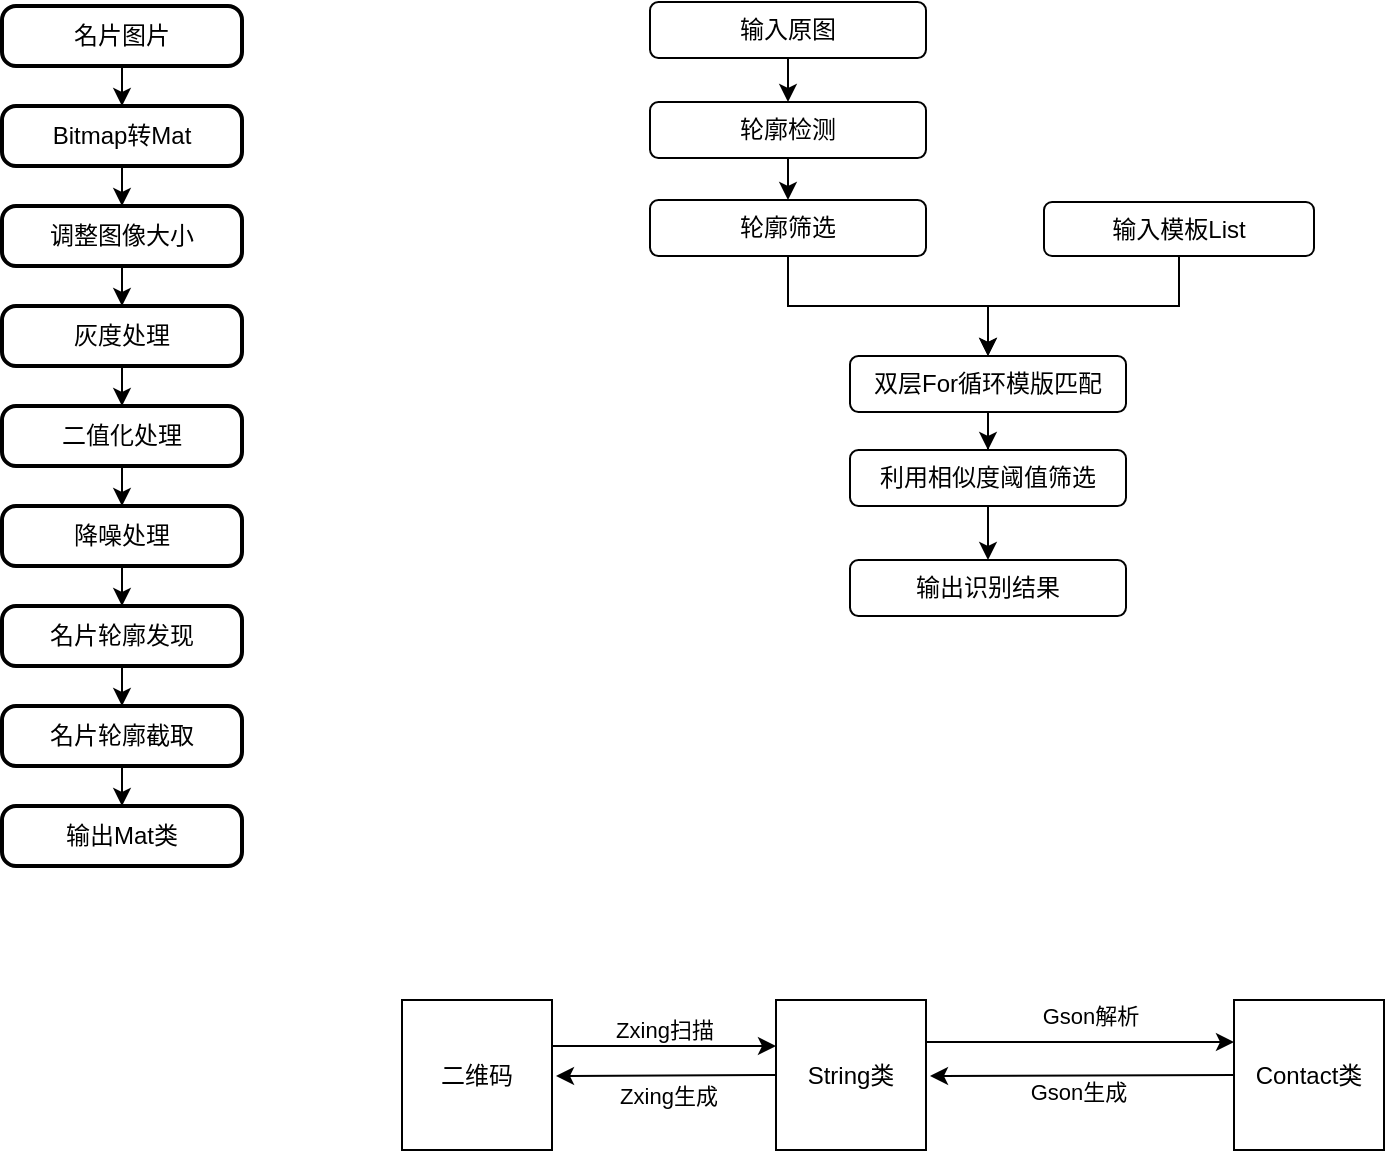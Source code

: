 <mxfile version="14.7.0" type="github">
  <diagram id="0HAefAD60LhWe8abuBd0" name="Page-1">
    <mxGraphModel dx="531" dy="491" grid="0" gridSize="10" guides="1" tooltips="1" connect="1" arrows="1" fold="1" page="1" pageScale="1" pageWidth="850" pageHeight="1100" math="0" shadow="0">
      <root>
        <mxCell id="0" />
        <mxCell id="1" parent="0" />
        <mxCell id="cymc_SP5IKAo6-E4v-Tq-4" value="" style="edgeStyle=orthogonalEdgeStyle;rounded=0;orthogonalLoop=1;jettySize=auto;html=1;" parent="1" source="cymc_SP5IKAo6-E4v-Tq-2" target="cymc_SP5IKAo6-E4v-Tq-3" edge="1">
          <mxGeometry relative="1" as="geometry" />
        </mxCell>
        <mxCell id="cymc_SP5IKAo6-E4v-Tq-2" value="名片图片" style="rounded=1;whiteSpace=wrap;html=1;absoluteArcSize=1;arcSize=14;strokeWidth=2;" parent="1" vertex="1">
          <mxGeometry x="20" y="20" width="120" height="30" as="geometry" />
        </mxCell>
        <mxCell id="cymc_SP5IKAo6-E4v-Tq-6" value="" style="edgeStyle=orthogonalEdgeStyle;rounded=0;orthogonalLoop=1;jettySize=auto;html=1;" parent="1" source="cymc_SP5IKAo6-E4v-Tq-3" target="cymc_SP5IKAo6-E4v-Tq-5" edge="1">
          <mxGeometry relative="1" as="geometry" />
        </mxCell>
        <mxCell id="cymc_SP5IKAo6-E4v-Tq-3" value="Bitmap转Mat" style="rounded=1;whiteSpace=wrap;html=1;absoluteArcSize=1;arcSize=14;strokeWidth=2;" parent="1" vertex="1">
          <mxGeometry x="20" y="70" width="120" height="30" as="geometry" />
        </mxCell>
        <mxCell id="cymc_SP5IKAo6-E4v-Tq-8" value="" style="edgeStyle=orthogonalEdgeStyle;rounded=0;orthogonalLoop=1;jettySize=auto;html=1;" parent="1" source="cymc_SP5IKAo6-E4v-Tq-5" target="cymc_SP5IKAo6-E4v-Tq-7" edge="1">
          <mxGeometry relative="1" as="geometry" />
        </mxCell>
        <mxCell id="cymc_SP5IKAo6-E4v-Tq-5" value="调整图像大小" style="rounded=1;whiteSpace=wrap;html=1;absoluteArcSize=1;arcSize=14;strokeWidth=2;" parent="1" vertex="1">
          <mxGeometry x="20" y="120" width="120" height="30" as="geometry" />
        </mxCell>
        <mxCell id="cymc_SP5IKAo6-E4v-Tq-10" value="" style="edgeStyle=orthogonalEdgeStyle;rounded=0;orthogonalLoop=1;jettySize=auto;html=1;" parent="1" source="cymc_SP5IKAo6-E4v-Tq-7" target="cymc_SP5IKAo6-E4v-Tq-9" edge="1">
          <mxGeometry relative="1" as="geometry" />
        </mxCell>
        <mxCell id="cymc_SP5IKAo6-E4v-Tq-7" value="灰度处理" style="rounded=1;whiteSpace=wrap;html=1;absoluteArcSize=1;arcSize=14;strokeWidth=2;" parent="1" vertex="1">
          <mxGeometry x="20" y="170" width="120" height="30" as="geometry" />
        </mxCell>
        <mxCell id="cymc_SP5IKAo6-E4v-Tq-12" value="" style="edgeStyle=orthogonalEdgeStyle;rounded=0;orthogonalLoop=1;jettySize=auto;html=1;" parent="1" source="cymc_SP5IKAo6-E4v-Tq-9" target="cymc_SP5IKAo6-E4v-Tq-11" edge="1">
          <mxGeometry relative="1" as="geometry" />
        </mxCell>
        <mxCell id="cymc_SP5IKAo6-E4v-Tq-9" value="二值化处理" style="rounded=1;whiteSpace=wrap;html=1;absoluteArcSize=1;arcSize=14;strokeWidth=2;" parent="1" vertex="1">
          <mxGeometry x="20" y="220" width="120" height="30" as="geometry" />
        </mxCell>
        <mxCell id="cymc_SP5IKAo6-E4v-Tq-14" value="" style="edgeStyle=orthogonalEdgeStyle;rounded=0;orthogonalLoop=1;jettySize=auto;html=1;" parent="1" source="cymc_SP5IKAo6-E4v-Tq-11" target="cymc_SP5IKAo6-E4v-Tq-13" edge="1">
          <mxGeometry relative="1" as="geometry" />
        </mxCell>
        <mxCell id="cymc_SP5IKAo6-E4v-Tq-11" value="降噪处理" style="rounded=1;whiteSpace=wrap;html=1;absoluteArcSize=1;arcSize=14;strokeWidth=2;" parent="1" vertex="1">
          <mxGeometry x="20" y="270" width="120" height="30" as="geometry" />
        </mxCell>
        <mxCell id="cymc_SP5IKAo6-E4v-Tq-16" value="" style="edgeStyle=orthogonalEdgeStyle;rounded=0;orthogonalLoop=1;jettySize=auto;html=1;" parent="1" source="cymc_SP5IKAo6-E4v-Tq-13" target="cymc_SP5IKAo6-E4v-Tq-15" edge="1">
          <mxGeometry relative="1" as="geometry" />
        </mxCell>
        <mxCell id="cymc_SP5IKAo6-E4v-Tq-13" value="名片轮廓发现" style="rounded=1;whiteSpace=wrap;html=1;absoluteArcSize=1;arcSize=14;strokeWidth=2;" parent="1" vertex="1">
          <mxGeometry x="20" y="320" width="120" height="30" as="geometry" />
        </mxCell>
        <mxCell id="cymc_SP5IKAo6-E4v-Tq-18" value="" style="edgeStyle=orthogonalEdgeStyle;rounded=0;orthogonalLoop=1;jettySize=auto;html=1;" parent="1" source="cymc_SP5IKAo6-E4v-Tq-15" target="cymc_SP5IKAo6-E4v-Tq-17" edge="1">
          <mxGeometry relative="1" as="geometry" />
        </mxCell>
        <mxCell id="cymc_SP5IKAo6-E4v-Tq-15" value="名片轮廓截取" style="rounded=1;whiteSpace=wrap;html=1;absoluteArcSize=1;arcSize=14;strokeWidth=2;" parent="1" vertex="1">
          <mxGeometry x="20" y="370" width="120" height="30" as="geometry" />
        </mxCell>
        <mxCell id="cymc_SP5IKAo6-E4v-Tq-17" value="输出Mat类" style="rounded=1;whiteSpace=wrap;html=1;absoluteArcSize=1;arcSize=14;strokeWidth=2;" parent="1" vertex="1">
          <mxGeometry x="20" y="420" width="120" height="30" as="geometry" />
        </mxCell>
        <mxCell id="A_Gy2-YjUe0JI1InAqEM-5" value="" style="edgeStyle=orthogonalEdgeStyle;rounded=0;orthogonalLoop=1;jettySize=auto;html=1;" parent="1" source="A_Gy2-YjUe0JI1InAqEM-1" target="A_Gy2-YjUe0JI1InAqEM-4" edge="1">
          <mxGeometry relative="1" as="geometry" />
        </mxCell>
        <mxCell id="A_Gy2-YjUe0JI1InAqEM-1" value="输入原图" style="rounded=1;whiteSpace=wrap;html=1;" parent="1" vertex="1">
          <mxGeometry x="344" y="18" width="138" height="28" as="geometry" />
        </mxCell>
        <mxCell id="A_Gy2-YjUe0JI1InAqEM-7" value="" style="edgeStyle=orthogonalEdgeStyle;rounded=0;orthogonalLoop=1;jettySize=auto;html=1;" parent="1" source="A_Gy2-YjUe0JI1InAqEM-4" target="A_Gy2-YjUe0JI1InAqEM-6" edge="1">
          <mxGeometry relative="1" as="geometry" />
        </mxCell>
        <mxCell id="A_Gy2-YjUe0JI1InAqEM-4" value="轮廓检测" style="rounded=1;whiteSpace=wrap;html=1;" parent="1" vertex="1">
          <mxGeometry x="344" y="68" width="138" height="28" as="geometry" />
        </mxCell>
        <mxCell id="A_Gy2-YjUe0JI1InAqEM-9" value="" style="edgeStyle=orthogonalEdgeStyle;rounded=0;orthogonalLoop=1;jettySize=auto;html=1;" parent="1" source="A_Gy2-YjUe0JI1InAqEM-6" target="A_Gy2-YjUe0JI1InAqEM-8" edge="1">
          <mxGeometry relative="1" as="geometry" />
        </mxCell>
        <mxCell id="A_Gy2-YjUe0JI1InAqEM-6" value="轮廓筛选" style="rounded=1;whiteSpace=wrap;html=1;" parent="1" vertex="1">
          <mxGeometry x="344" y="117" width="138" height="28" as="geometry" />
        </mxCell>
        <mxCell id="A_Gy2-YjUe0JI1InAqEM-16" value="" style="edgeStyle=orthogonalEdgeStyle;rounded=0;orthogonalLoop=1;jettySize=auto;html=1;" parent="1" source="A_Gy2-YjUe0JI1InAqEM-8" target="A_Gy2-YjUe0JI1InAqEM-15" edge="1">
          <mxGeometry relative="1" as="geometry" />
        </mxCell>
        <mxCell id="A_Gy2-YjUe0JI1InAqEM-8" value="双层For循环模版匹配" style="rounded=1;whiteSpace=wrap;html=1;" parent="1" vertex="1">
          <mxGeometry x="444" y="195" width="138" height="28" as="geometry" />
        </mxCell>
        <mxCell id="A_Gy2-YjUe0JI1InAqEM-14" value="" style="edgeStyle=orthogonalEdgeStyle;rounded=0;orthogonalLoop=1;jettySize=auto;html=1;entryX=0.5;entryY=0;entryDx=0;entryDy=0;" parent="1" source="A_Gy2-YjUe0JI1InAqEM-12" target="A_Gy2-YjUe0JI1InAqEM-8" edge="1">
          <mxGeometry relative="1" as="geometry" />
        </mxCell>
        <mxCell id="A_Gy2-YjUe0JI1InAqEM-12" value="输入模板List" style="rounded=1;whiteSpace=wrap;html=1;" parent="1" vertex="1">
          <mxGeometry x="541" y="118" width="135" height="27" as="geometry" />
        </mxCell>
        <mxCell id="A_Gy2-YjUe0JI1InAqEM-18" value="" style="edgeStyle=orthogonalEdgeStyle;rounded=0;orthogonalLoop=1;jettySize=auto;html=1;" parent="1" source="A_Gy2-YjUe0JI1InAqEM-15" target="A_Gy2-YjUe0JI1InAqEM-17" edge="1">
          <mxGeometry relative="1" as="geometry" />
        </mxCell>
        <mxCell id="A_Gy2-YjUe0JI1InAqEM-15" value="利用相似度阈值筛选" style="rounded=1;whiteSpace=wrap;html=1;" parent="1" vertex="1">
          <mxGeometry x="444" y="242" width="138" height="28" as="geometry" />
        </mxCell>
        <mxCell id="A_Gy2-YjUe0JI1InAqEM-17" value="输出识别结果" style="rounded=1;whiteSpace=wrap;html=1;" parent="1" vertex="1">
          <mxGeometry x="444" y="297" width="138" height="28" as="geometry" />
        </mxCell>
        <mxCell id="pycjPAdIlMW-83_f8Im8-3" value="Zxing扫描" style="edgeStyle=orthogonalEdgeStyle;rounded=0;orthogonalLoop=1;jettySize=auto;html=1;" edge="1" parent="1" source="pycjPAdIlMW-83_f8Im8-1" target="pycjPAdIlMW-83_f8Im8-2">
          <mxGeometry y="8" relative="1" as="geometry">
            <Array as="points">
              <mxPoint x="305" y="540" />
              <mxPoint x="305" y="540" />
            </Array>
            <mxPoint as="offset" />
          </mxGeometry>
        </mxCell>
        <mxCell id="pycjPAdIlMW-83_f8Im8-1" value="二维码" style="whiteSpace=wrap;html=1;aspect=fixed;" vertex="1" parent="1">
          <mxGeometry x="220" y="517" width="75" height="75" as="geometry" />
        </mxCell>
        <mxCell id="pycjPAdIlMW-83_f8Im8-5" value="Gson生成" style="edgeStyle=orthogonalEdgeStyle;rounded=0;orthogonalLoop=1;jettySize=auto;html=1;" edge="1" parent="1" source="pycjPAdIlMW-83_f8Im8-2" target="pycjPAdIlMW-83_f8Im8-4">
          <mxGeometry x="-0.019" y="-25" relative="1" as="geometry">
            <Array as="points">
              <mxPoint x="507" y="538" />
              <mxPoint x="507" y="538" />
            </Array>
            <mxPoint as="offset" />
          </mxGeometry>
        </mxCell>
        <mxCell id="pycjPAdIlMW-83_f8Im8-6" value="Gson解析" style="edgeLabel;html=1;align=center;verticalAlign=middle;resizable=0;points=[];" vertex="1" connectable="0" parent="pycjPAdIlMW-83_f8Im8-5">
          <mxGeometry x="-0.15" y="2" relative="1" as="geometry">
            <mxPoint x="16" y="-11" as="offset" />
          </mxGeometry>
        </mxCell>
        <mxCell id="pycjPAdIlMW-83_f8Im8-2" value="String类" style="whiteSpace=wrap;html=1;aspect=fixed;" vertex="1" parent="1">
          <mxGeometry x="407" y="517" width="75" height="75" as="geometry" />
        </mxCell>
        <mxCell id="pycjPAdIlMW-83_f8Im8-4" value="Contact类" style="whiteSpace=wrap;html=1;aspect=fixed;" vertex="1" parent="1">
          <mxGeometry x="636" y="517" width="75" height="75" as="geometry" />
        </mxCell>
        <mxCell id="pycjPAdIlMW-83_f8Im8-7" value="" style="endArrow=classic;html=1;exitX=0;exitY=0.5;exitDx=0;exitDy=0;" edge="1" parent="1" source="pycjPAdIlMW-83_f8Im8-4">
          <mxGeometry width="50" height="50" relative="1" as="geometry">
            <mxPoint x="439" y="447" as="sourcePoint" />
            <mxPoint x="484" y="555" as="targetPoint" />
          </mxGeometry>
        </mxCell>
        <mxCell id="pycjPAdIlMW-83_f8Im8-8" value="Zxing生成" style="endArrow=classic;html=1;exitX=0;exitY=0.5;exitDx=0;exitDy=0;" edge="1" parent="1" source="pycjPAdIlMW-83_f8Im8-2">
          <mxGeometry x="-0.017" y="10" width="50" height="50" relative="1" as="geometry">
            <mxPoint x="439" y="447" as="sourcePoint" />
            <mxPoint x="297" y="555" as="targetPoint" />
            <mxPoint as="offset" />
          </mxGeometry>
        </mxCell>
      </root>
    </mxGraphModel>
  </diagram>
</mxfile>
